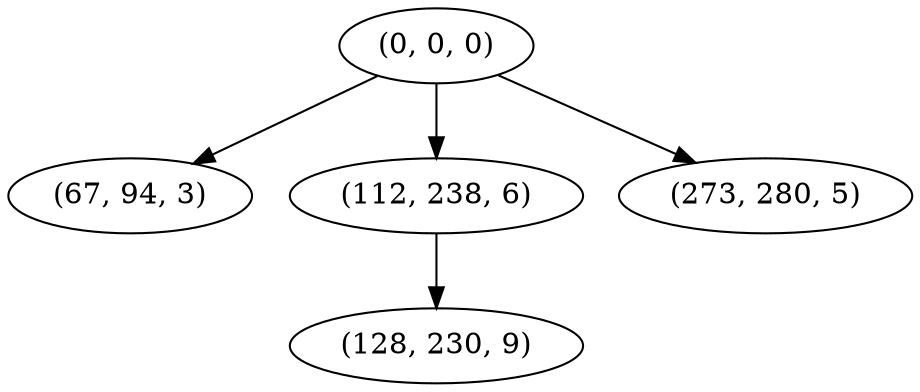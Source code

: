 digraph tree {
    "(0, 0, 0)";
    "(67, 94, 3)";
    "(112, 238, 6)";
    "(128, 230, 9)";
    "(273, 280, 5)";
    "(0, 0, 0)" -> "(67, 94, 3)";
    "(0, 0, 0)" -> "(112, 238, 6)";
    "(0, 0, 0)" -> "(273, 280, 5)";
    "(112, 238, 6)" -> "(128, 230, 9)";
}
